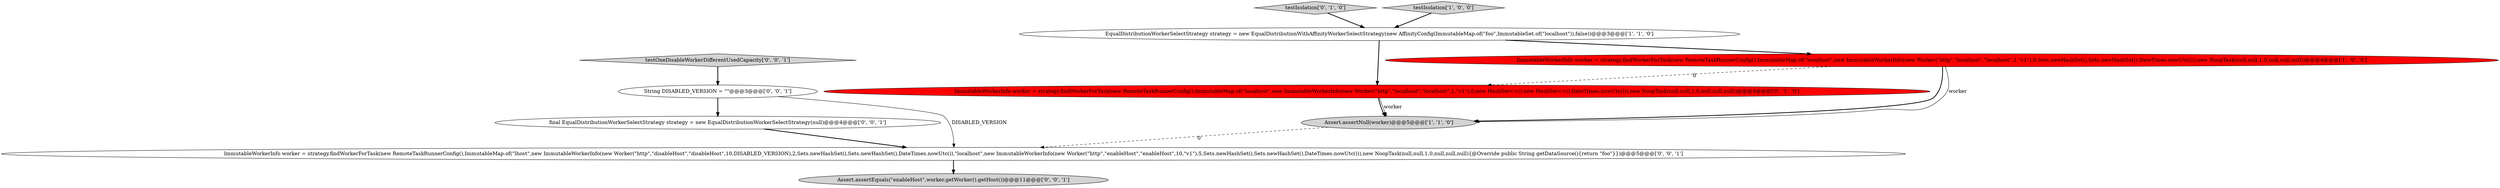digraph {
4 [style = filled, label = "ImmutableWorkerInfo worker = strategy.findWorkerForTask(new RemoteTaskRunnerConfig(),ImmutableMap.of(\"localhost\",new ImmutableWorkerInfo(new Worker(\"http\",\"localhost\",\"localhost\",1,\"v1\"),0,new HashSet<>(),new HashSet<>(),DateTimes.nowUtc())),new NoopTask(null,null,1,0,null,null,null))@@@4@@@['0', '1', '0']", fillcolor = red, shape = ellipse image = "AAA1AAABBB2BBB"];
6 [style = filled, label = "Assert.assertEquals(\"enableHost\",worker.getWorker().getHost())@@@11@@@['0', '0', '1']", fillcolor = lightgray, shape = ellipse image = "AAA0AAABBB3BBB"];
8 [style = filled, label = "String DISABLED_VERSION = \"\"@@@3@@@['0', '0', '1']", fillcolor = white, shape = ellipse image = "AAA0AAABBB3BBB"];
0 [style = filled, label = "EqualDistributionWorkerSelectStrategy strategy = new EqualDistributionWithAffinityWorkerSelectStrategy(new AffinityConfig(ImmutableMap.of(\"foo\",ImmutableSet.of(\"localhost\")),false))@@@3@@@['1', '1', '0']", fillcolor = white, shape = ellipse image = "AAA0AAABBB1BBB"];
1 [style = filled, label = "ImmutableWorkerInfo worker = strategy.findWorkerForTask(new RemoteTaskRunnerConfig(),ImmutableMap.of(\"localhost\",new ImmutableWorkerInfo(new Worker(\"http\",\"localhost\",\"localhost\",1,\"v1\"),0,Sets.newHashSet(),Sets.newHashSet(),DateTimes.nowUtc())),new NoopTask(null,null,1,0,null,null,null))@@@4@@@['1', '0', '0']", fillcolor = red, shape = ellipse image = "AAA1AAABBB1BBB"];
2 [style = filled, label = "Assert.assertNull(worker)@@@5@@@['1', '1', '0']", fillcolor = lightgray, shape = ellipse image = "AAA0AAABBB1BBB"];
10 [style = filled, label = "final EqualDistributionWorkerSelectStrategy strategy = new EqualDistributionWorkerSelectStrategy(null)@@@4@@@['0', '0', '1']", fillcolor = white, shape = ellipse image = "AAA0AAABBB3BBB"];
5 [style = filled, label = "testIsolation['0', '1', '0']", fillcolor = lightgray, shape = diamond image = "AAA0AAABBB2BBB"];
9 [style = filled, label = "testOneDisableWorkerDifferentUsedCapacity['0', '0', '1']", fillcolor = lightgray, shape = diamond image = "AAA0AAABBB3BBB"];
3 [style = filled, label = "testIsolation['1', '0', '0']", fillcolor = lightgray, shape = diamond image = "AAA0AAABBB1BBB"];
7 [style = filled, label = "ImmutableWorkerInfo worker = strategy.findWorkerForTask(new RemoteTaskRunnerConfig(),ImmutableMap.of(\"lhost\",new ImmutableWorkerInfo(new Worker(\"http\",\"disableHost\",\"disableHost\",10,DISABLED_VERSION),2,Sets.newHashSet(),Sets.newHashSet(),DateTimes.nowUtc()),\"localhost\",new ImmutableWorkerInfo(new Worker(\"http\",\"enableHost\",\"enableHost\",10,\"v1\"),5,Sets.newHashSet(),Sets.newHashSet(),DateTimes.nowUtc())),new NoopTask(null,null,1,0,null,null,null){@Override public String getDataSource(){return \"foo\"}})@@@5@@@['0', '0', '1']", fillcolor = white, shape = ellipse image = "AAA0AAABBB3BBB"];
8->7 [style = solid, label="DISABLED_VERSION"];
1->4 [style = dashed, label="0"];
8->10 [style = bold, label=""];
1->2 [style = bold, label=""];
4->2 [style = bold, label=""];
5->0 [style = bold, label=""];
2->7 [style = dashed, label="0"];
9->8 [style = bold, label=""];
0->4 [style = bold, label=""];
4->2 [style = solid, label="worker"];
10->7 [style = bold, label=""];
0->1 [style = bold, label=""];
3->0 [style = bold, label=""];
7->6 [style = bold, label=""];
1->2 [style = solid, label="worker"];
}
